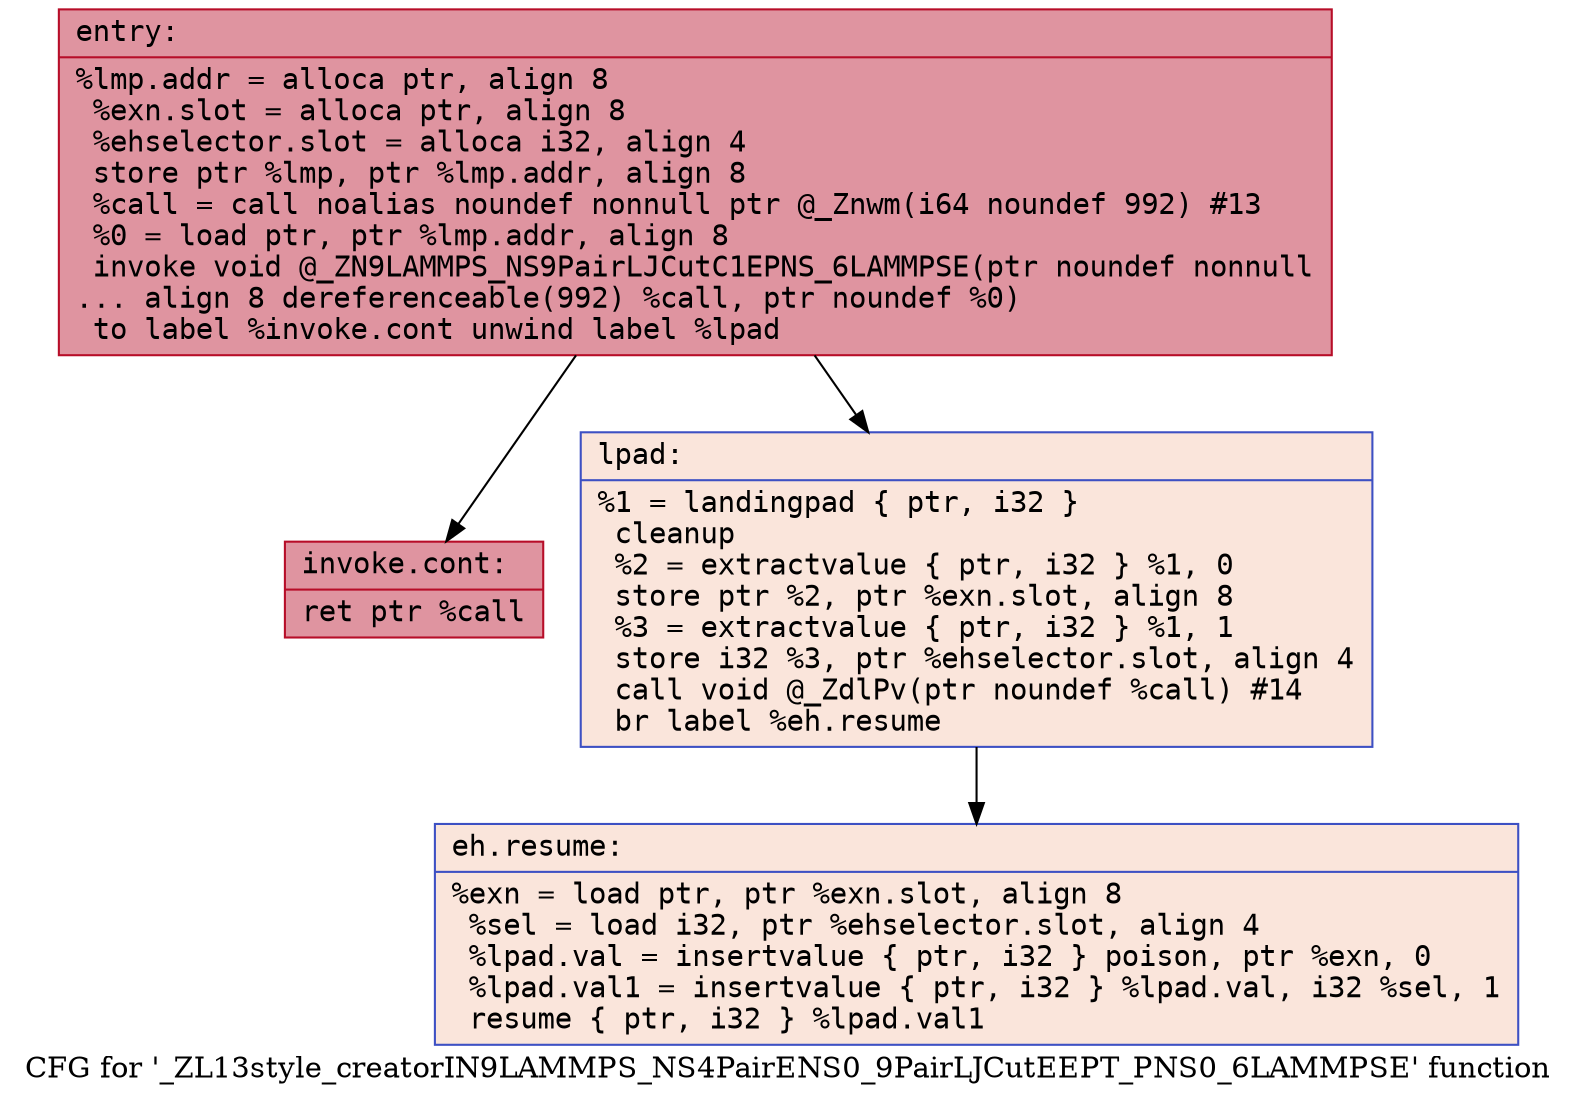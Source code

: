 digraph "CFG for '_ZL13style_creatorIN9LAMMPS_NS4PairENS0_9PairLJCutEEPT_PNS0_6LAMMPSE' function" {
	label="CFG for '_ZL13style_creatorIN9LAMMPS_NS4PairENS0_9PairLJCutEEPT_PNS0_6LAMMPSE' function";

	Node0x563a5dfb62e0 [shape=record,color="#b70d28ff", style=filled, fillcolor="#b70d2870" fontname="Courier",label="{entry:\l|  %lmp.addr = alloca ptr, align 8\l  %exn.slot = alloca ptr, align 8\l  %ehselector.slot = alloca i32, align 4\l  store ptr %lmp, ptr %lmp.addr, align 8\l  %call = call noalias noundef nonnull ptr @_Znwm(i64 noundef 992) #13\l  %0 = load ptr, ptr %lmp.addr, align 8\l  invoke void @_ZN9LAMMPS_NS9PairLJCutC1EPNS_6LAMMPSE(ptr noundef nonnull\l... align 8 dereferenceable(992) %call, ptr noundef %0)\l          to label %invoke.cont unwind label %lpad\l}"];
	Node0x563a5dfb62e0 -> Node0x563a5dfb7b30[tooltip="entry -> invoke.cont\nProbability 100.00%" ];
	Node0x563a5dfb62e0 -> Node0x563a5dfb7bb0[tooltip="entry -> lpad\nProbability 0.00%" ];
	Node0x563a5dfb7b30 [shape=record,color="#b70d28ff", style=filled, fillcolor="#b70d2870" fontname="Courier",label="{invoke.cont:\l|  ret ptr %call\l}"];
	Node0x563a5dfb7bb0 [shape=record,color="#3d50c3ff", style=filled, fillcolor="#f4c5ad70" fontname="Courier",label="{lpad:\l|  %1 = landingpad \{ ptr, i32 \}\l          cleanup\l  %2 = extractvalue \{ ptr, i32 \} %1, 0\l  store ptr %2, ptr %exn.slot, align 8\l  %3 = extractvalue \{ ptr, i32 \} %1, 1\l  store i32 %3, ptr %ehselector.slot, align 4\l  call void @_ZdlPv(ptr noundef %call) #14\l  br label %eh.resume\l}"];
	Node0x563a5dfb7bb0 -> Node0x563a5dffbf00[tooltip="lpad -> eh.resume\nProbability 100.00%" ];
	Node0x563a5dffbf00 [shape=record,color="#3d50c3ff", style=filled, fillcolor="#f4c5ad70" fontname="Courier",label="{eh.resume:\l|  %exn = load ptr, ptr %exn.slot, align 8\l  %sel = load i32, ptr %ehselector.slot, align 4\l  %lpad.val = insertvalue \{ ptr, i32 \} poison, ptr %exn, 0\l  %lpad.val1 = insertvalue \{ ptr, i32 \} %lpad.val, i32 %sel, 1\l  resume \{ ptr, i32 \} %lpad.val1\l}"];
}

